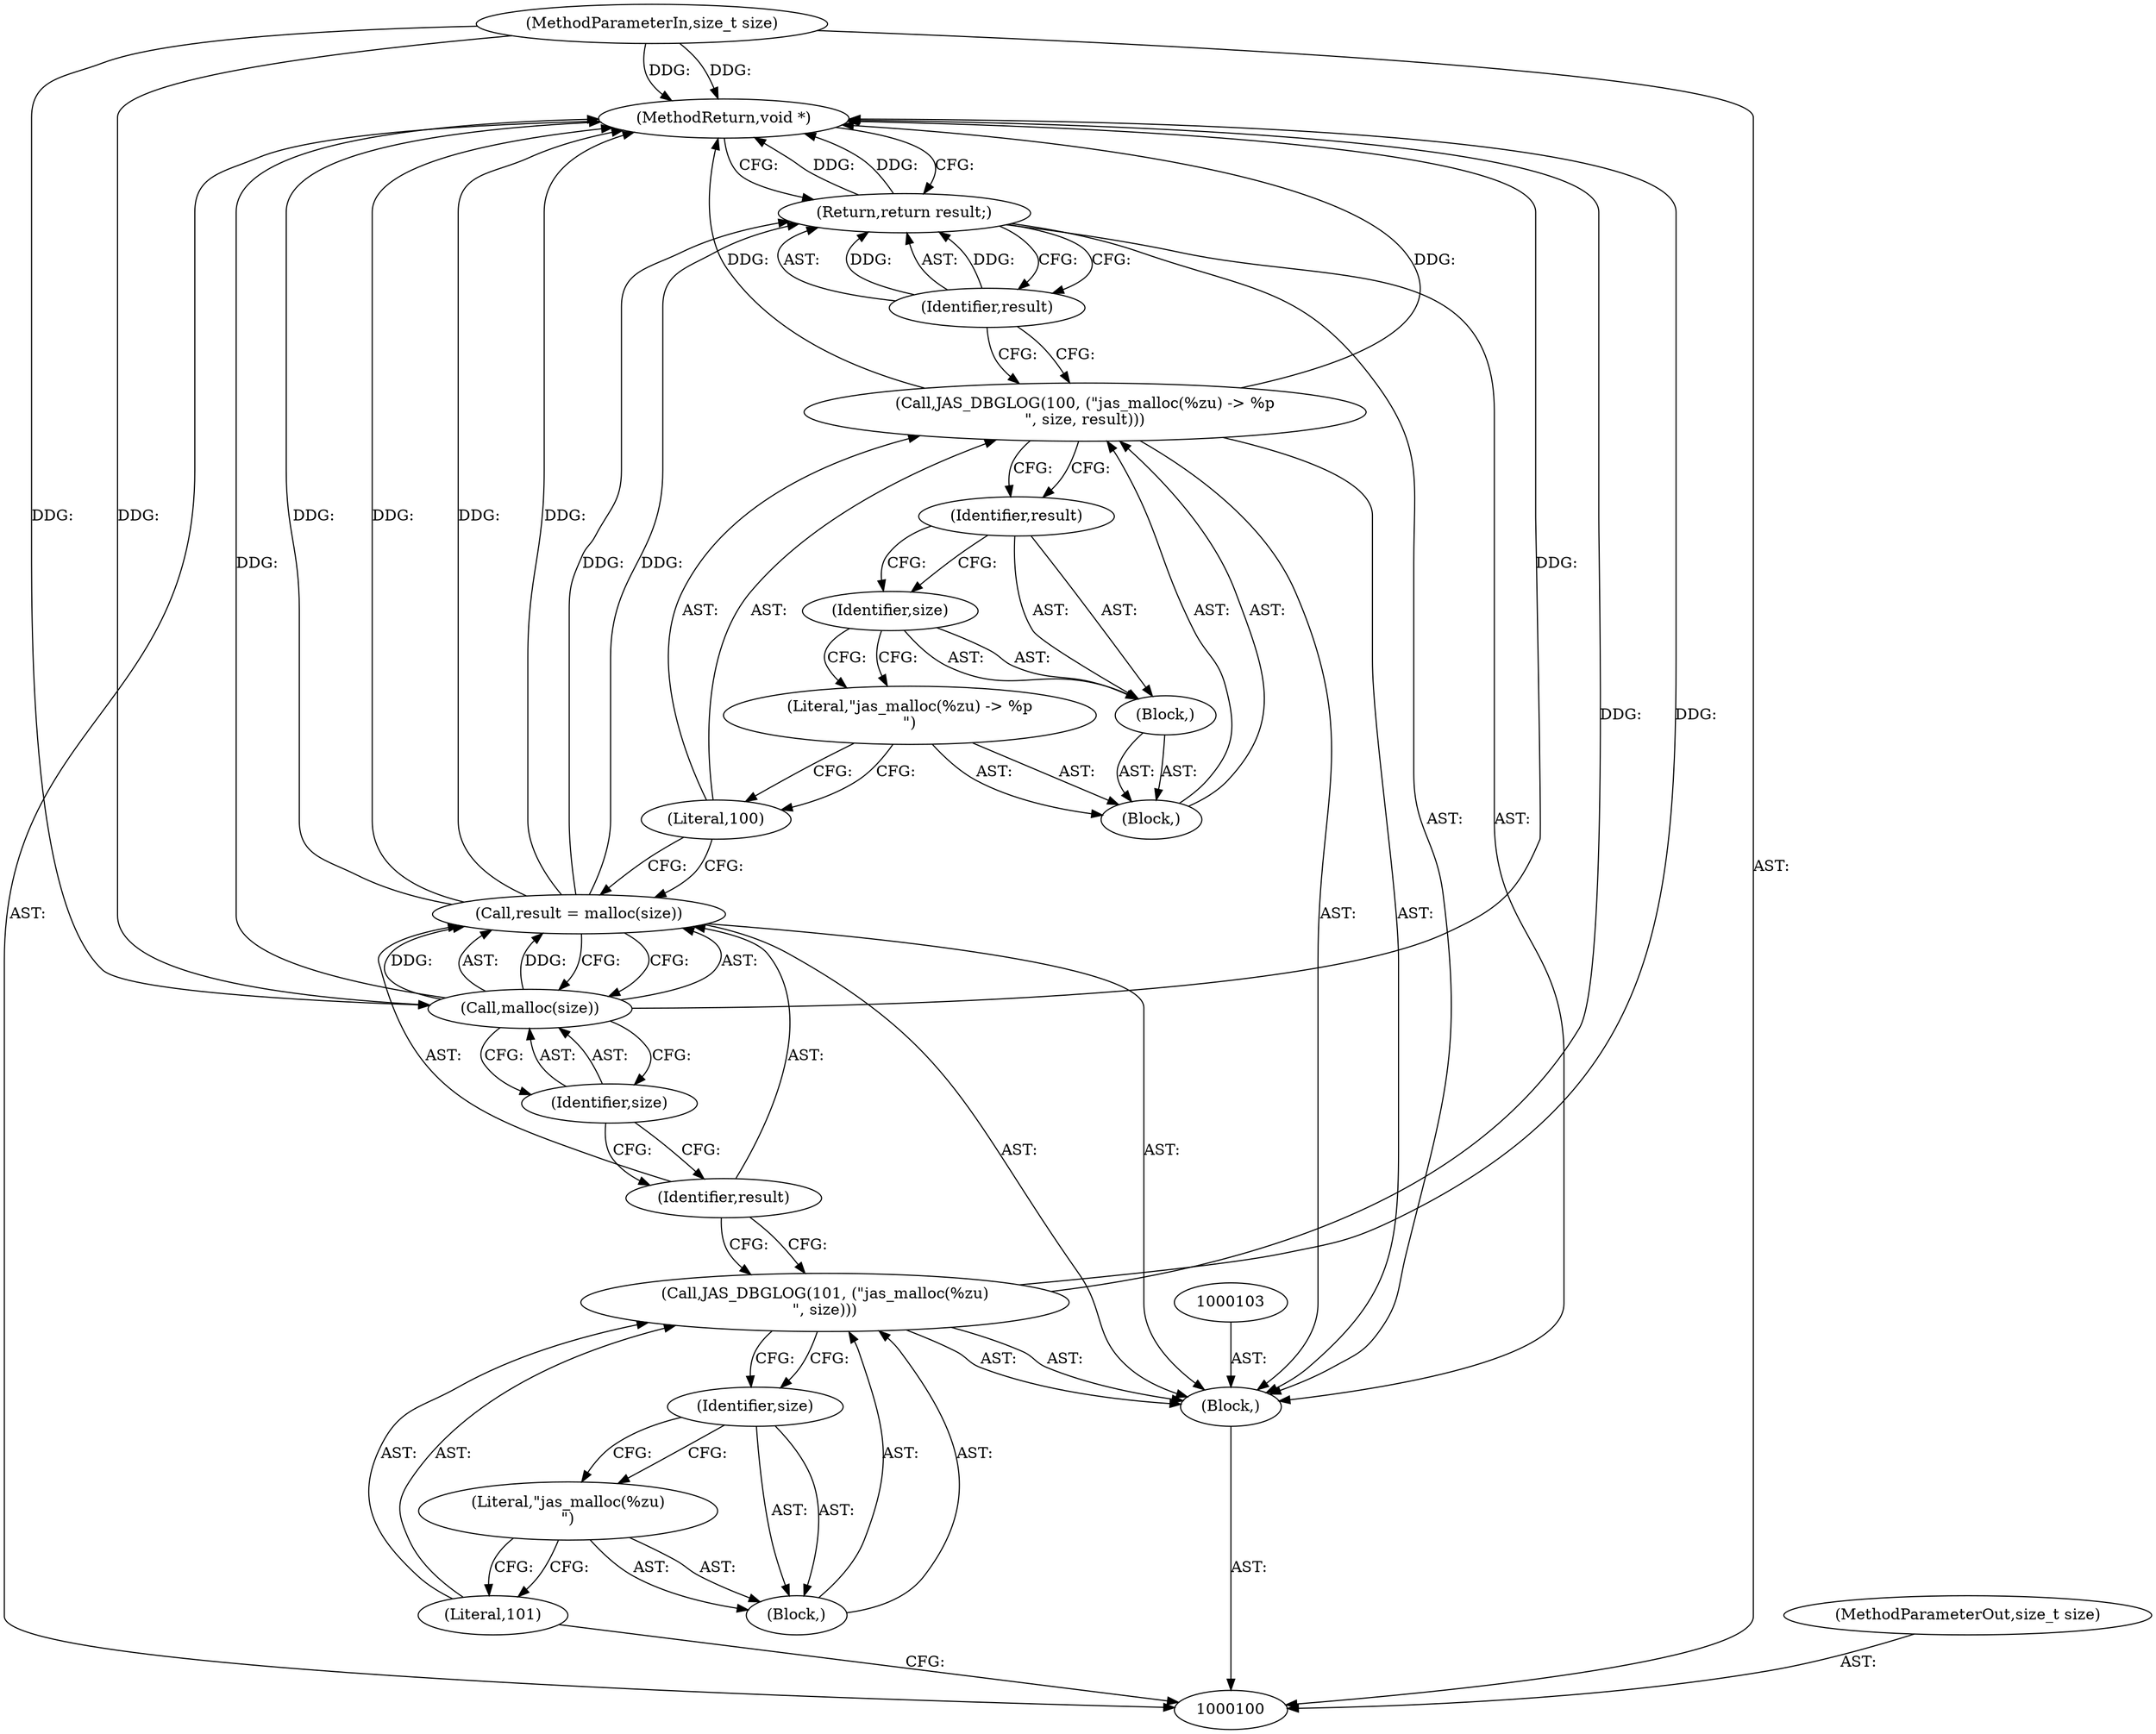 digraph "0_jasper_988f8365f7d8ad8073b6786e433d34c553ecf568" {
"1000122" [label="(MethodReturn,void *)"];
"1000101" [label="(MethodParameterIn,size_t size)"];
"1000144" [label="(MethodParameterOut,size_t size)"];
"1000102" [label="(Block,)"];
"1000104" [label="(Call,JAS_DBGLOG(101, (\"jas_malloc(%zu)\n\", size)))"];
"1000105" [label="(Literal,101)"];
"1000106" [label="(Block,)"];
"1000107" [label="(Literal,\"jas_malloc(%zu)\n\")"];
"1000108" [label="(Identifier,size)"];
"1000111" [label="(Call,malloc(size))"];
"1000112" [label="(Identifier,size)"];
"1000109" [label="(Call,result = malloc(size))"];
"1000110" [label="(Identifier,result)"];
"1000114" [label="(Literal,100)"];
"1000115" [label="(Block,)"];
"1000116" [label="(Literal,\"jas_malloc(%zu) -> %p\n\")"];
"1000113" [label="(Call,JAS_DBGLOG(100, (\"jas_malloc(%zu) -> %p\n\", size, result)))"];
"1000117" [label="(Block,)"];
"1000118" [label="(Identifier,size)"];
"1000119" [label="(Identifier,result)"];
"1000120" [label="(Return,return result;)"];
"1000121" [label="(Identifier,result)"];
"1000122" -> "1000100"  [label="AST: "];
"1000122" -> "1000120"  [label="CFG: "];
"1000104" -> "1000122"  [label="DDG: "];
"1000111" -> "1000122"  [label="DDG: "];
"1000109" -> "1000122"  [label="DDG: "];
"1000109" -> "1000122"  [label="DDG: "];
"1000113" -> "1000122"  [label="DDG: "];
"1000101" -> "1000122"  [label="DDG: "];
"1000120" -> "1000122"  [label="DDG: "];
"1000101" -> "1000100"  [label="AST: "];
"1000101" -> "1000122"  [label="DDG: "];
"1000101" -> "1000111"  [label="DDG: "];
"1000144" -> "1000100"  [label="AST: "];
"1000102" -> "1000100"  [label="AST: "];
"1000103" -> "1000102"  [label="AST: "];
"1000104" -> "1000102"  [label="AST: "];
"1000109" -> "1000102"  [label="AST: "];
"1000113" -> "1000102"  [label="AST: "];
"1000120" -> "1000102"  [label="AST: "];
"1000104" -> "1000102"  [label="AST: "];
"1000104" -> "1000108"  [label="CFG: "];
"1000105" -> "1000104"  [label="AST: "];
"1000106" -> "1000104"  [label="AST: "];
"1000110" -> "1000104"  [label="CFG: "];
"1000104" -> "1000122"  [label="DDG: "];
"1000105" -> "1000104"  [label="AST: "];
"1000105" -> "1000100"  [label="CFG: "];
"1000107" -> "1000105"  [label="CFG: "];
"1000106" -> "1000104"  [label="AST: "];
"1000107" -> "1000106"  [label="AST: "];
"1000108" -> "1000106"  [label="AST: "];
"1000107" -> "1000106"  [label="AST: "];
"1000107" -> "1000105"  [label="CFG: "];
"1000108" -> "1000107"  [label="CFG: "];
"1000108" -> "1000106"  [label="AST: "];
"1000108" -> "1000107"  [label="CFG: "];
"1000104" -> "1000108"  [label="CFG: "];
"1000111" -> "1000109"  [label="AST: "];
"1000111" -> "1000112"  [label="CFG: "];
"1000112" -> "1000111"  [label="AST: "];
"1000109" -> "1000111"  [label="CFG: "];
"1000111" -> "1000122"  [label="DDG: "];
"1000111" -> "1000109"  [label="DDG: "];
"1000101" -> "1000111"  [label="DDG: "];
"1000112" -> "1000111"  [label="AST: "];
"1000112" -> "1000110"  [label="CFG: "];
"1000111" -> "1000112"  [label="CFG: "];
"1000109" -> "1000102"  [label="AST: "];
"1000109" -> "1000111"  [label="CFG: "];
"1000110" -> "1000109"  [label="AST: "];
"1000111" -> "1000109"  [label="AST: "];
"1000114" -> "1000109"  [label="CFG: "];
"1000109" -> "1000122"  [label="DDG: "];
"1000109" -> "1000122"  [label="DDG: "];
"1000111" -> "1000109"  [label="DDG: "];
"1000109" -> "1000120"  [label="DDG: "];
"1000110" -> "1000109"  [label="AST: "];
"1000110" -> "1000104"  [label="CFG: "];
"1000112" -> "1000110"  [label="CFG: "];
"1000114" -> "1000113"  [label="AST: "];
"1000114" -> "1000109"  [label="CFG: "];
"1000116" -> "1000114"  [label="CFG: "];
"1000115" -> "1000113"  [label="AST: "];
"1000116" -> "1000115"  [label="AST: "];
"1000117" -> "1000115"  [label="AST: "];
"1000116" -> "1000115"  [label="AST: "];
"1000116" -> "1000114"  [label="CFG: "];
"1000118" -> "1000116"  [label="CFG: "];
"1000113" -> "1000102"  [label="AST: "];
"1000113" -> "1000119"  [label="CFG: "];
"1000114" -> "1000113"  [label="AST: "];
"1000115" -> "1000113"  [label="AST: "];
"1000121" -> "1000113"  [label="CFG: "];
"1000113" -> "1000122"  [label="DDG: "];
"1000117" -> "1000115"  [label="AST: "];
"1000118" -> "1000117"  [label="AST: "];
"1000119" -> "1000117"  [label="AST: "];
"1000118" -> "1000117"  [label="AST: "];
"1000118" -> "1000116"  [label="CFG: "];
"1000119" -> "1000118"  [label="CFG: "];
"1000119" -> "1000117"  [label="AST: "];
"1000119" -> "1000118"  [label="CFG: "];
"1000113" -> "1000119"  [label="CFG: "];
"1000120" -> "1000102"  [label="AST: "];
"1000120" -> "1000121"  [label="CFG: "];
"1000121" -> "1000120"  [label="AST: "];
"1000122" -> "1000120"  [label="CFG: "];
"1000120" -> "1000122"  [label="DDG: "];
"1000121" -> "1000120"  [label="DDG: "];
"1000109" -> "1000120"  [label="DDG: "];
"1000121" -> "1000120"  [label="AST: "];
"1000121" -> "1000113"  [label="CFG: "];
"1000120" -> "1000121"  [label="CFG: "];
"1000121" -> "1000120"  [label="DDG: "];
}
